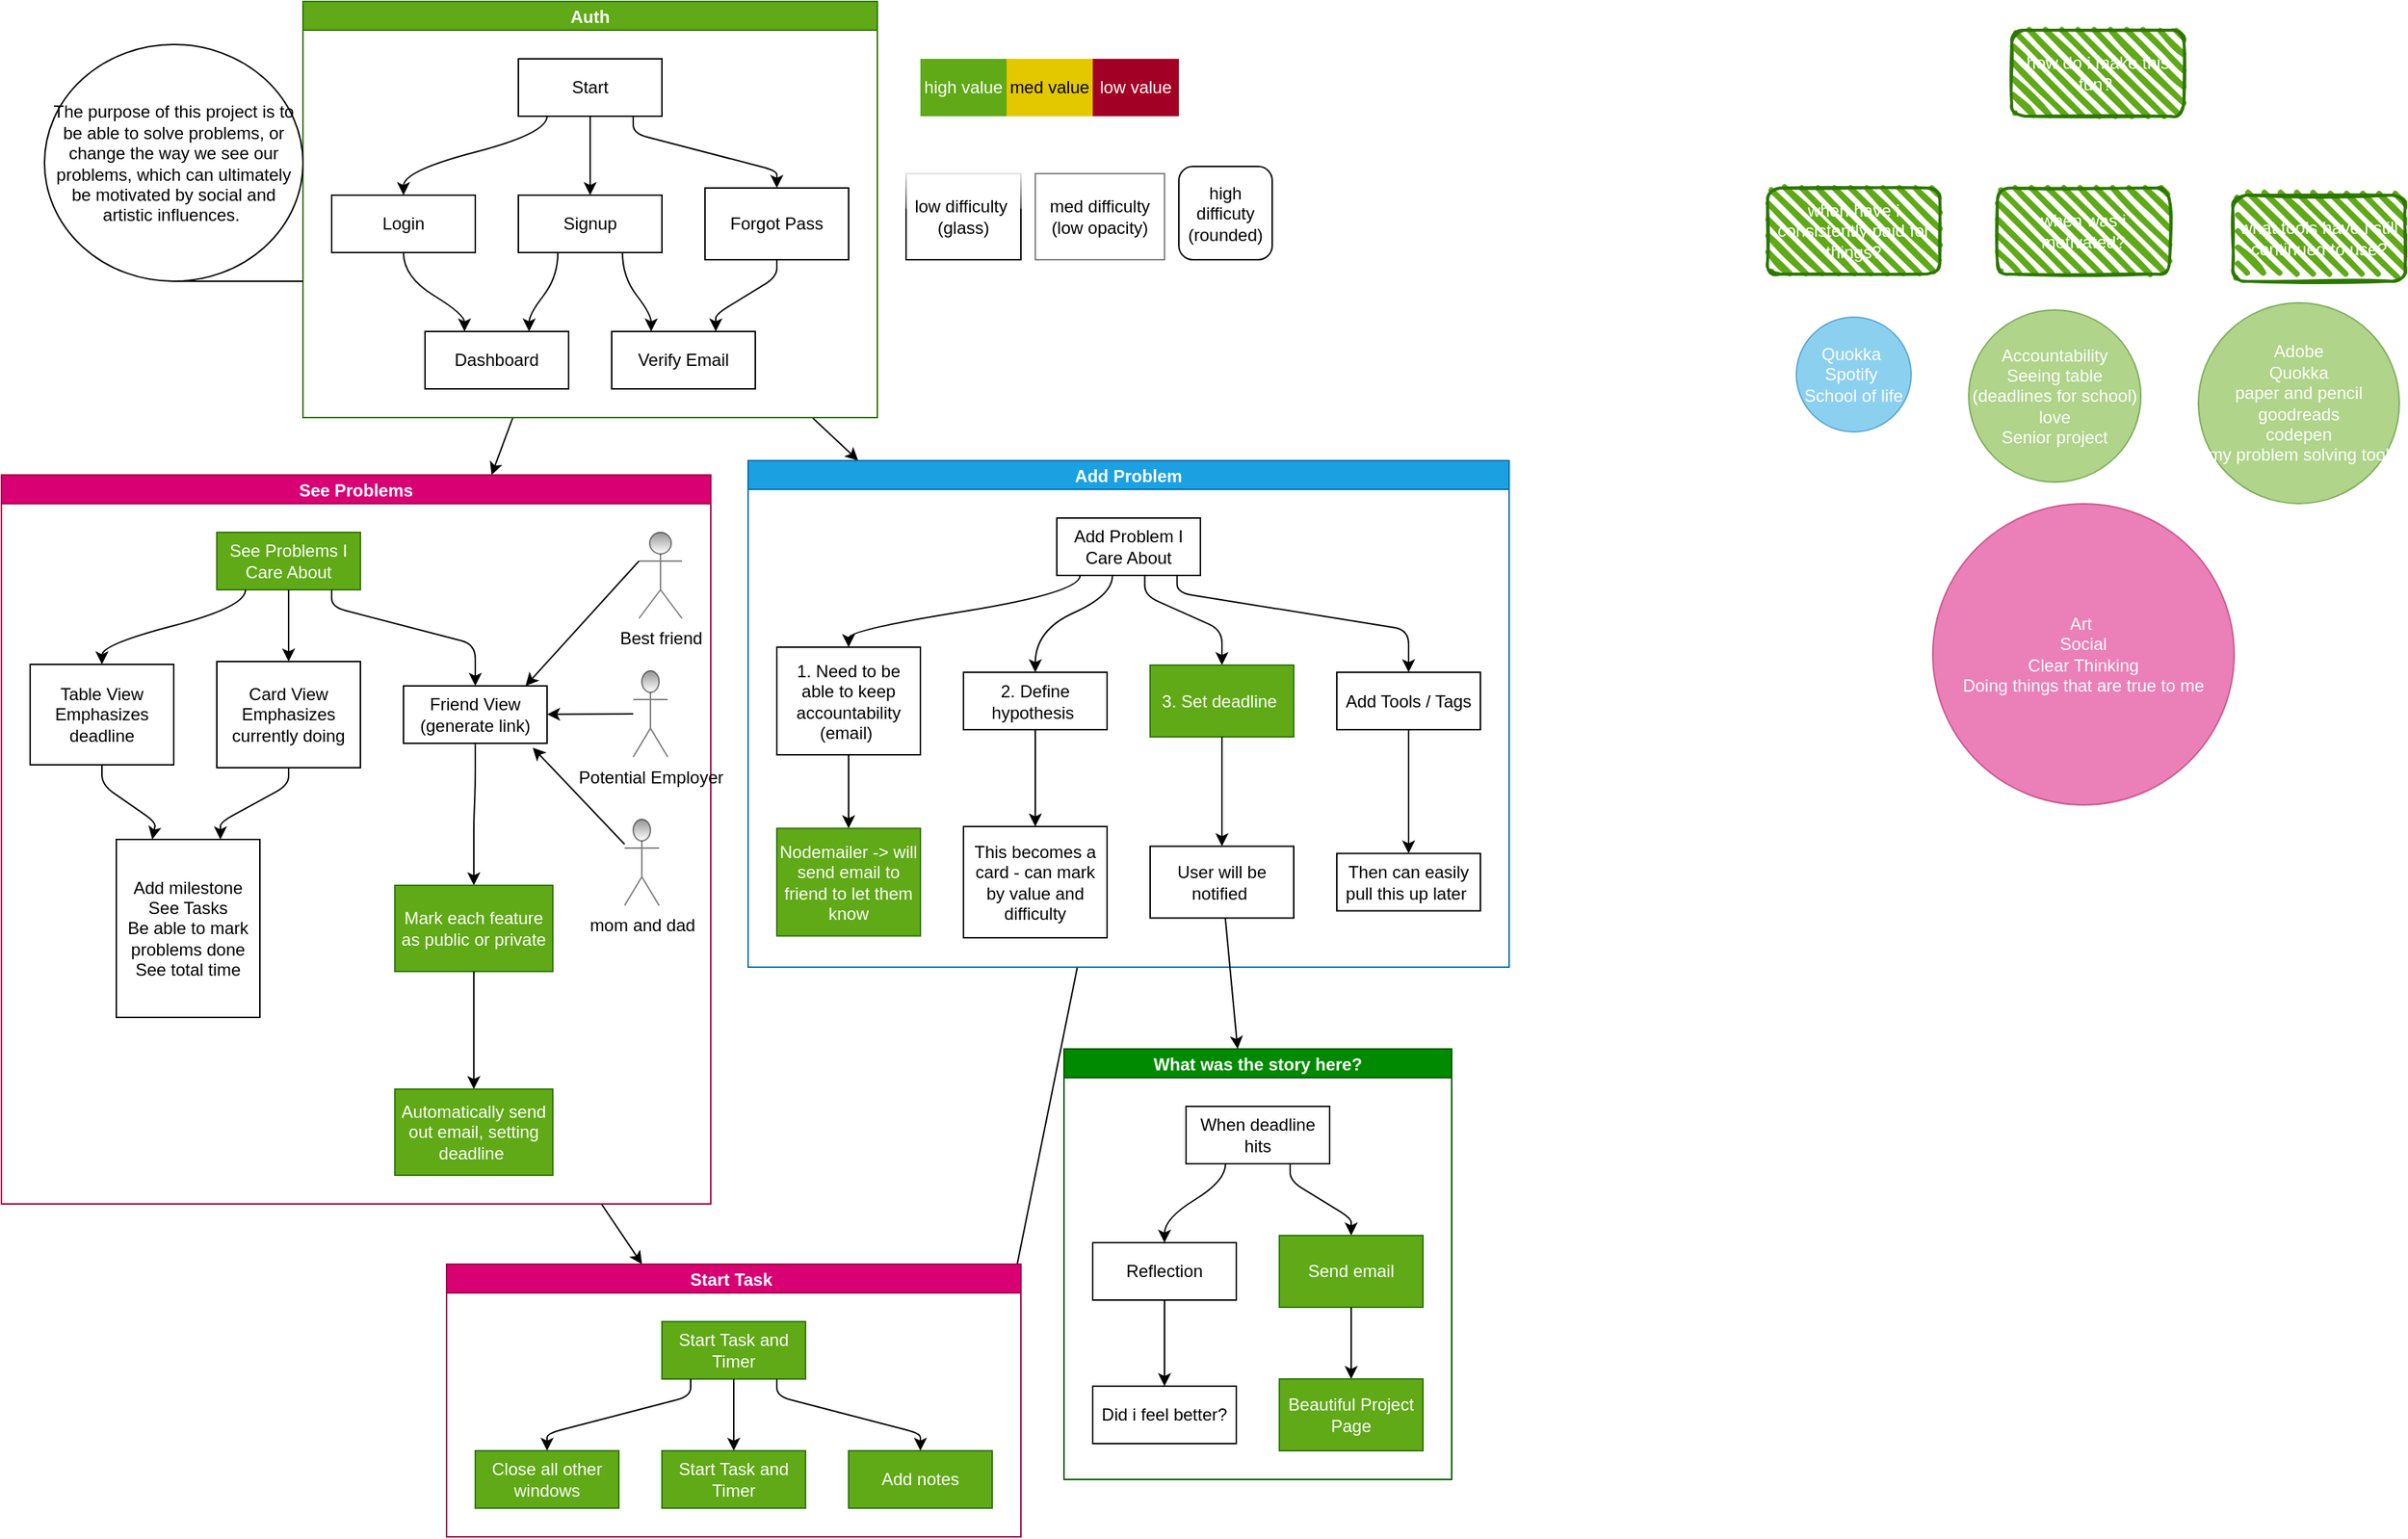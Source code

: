 <mxfile>
    <diagram id="rly2DWLNhIOrozENhonF" name="Page-1">
        <mxGraphModel dx="2204" dy="829" grid="1" gridSize="10" guides="1" tooltips="1" connect="1" arrows="1" fold="1" page="1" pageScale="1" pageWidth="827" pageHeight="1169" math="0" shadow="0">
            <root>
                <mxCell id="0"/>
                <mxCell id="1" parent="0"/>
                <mxCell id="34" value="" style="edgeStyle=none;html=1;" edge="1" parent="1" source="12" target="23">
                    <mxGeometry relative="1" as="geometry"/>
                </mxCell>
                <mxCell id="62" value="" style="edgeStyle=none;html=1;" edge="1" parent="1" source="12" target="48">
                    <mxGeometry relative="1" as="geometry"/>
                </mxCell>
                <mxCell id="12" value="Auth" style="swimlane;startSize=20;horizontal=1;childLayout=flowLayout;flowOrientation=north;resizable=0;interRankCellSpacing=50;containerType=tree;fillColor=#60a917;strokeColor=#2D7600;fontColor=#ffffff;" vertex="1" parent="1">
                    <mxGeometry x="190" y="10" width="400" height="290" as="geometry"/>
                </mxCell>
                <mxCell id="13" value="Start" style="whiteSpace=wrap;html=1;" vertex="1" parent="12">
                    <mxGeometry x="150" y="40" width="100" height="40" as="geometry"/>
                </mxCell>
                <mxCell id="14" value="Login" style="whiteSpace=wrap;html=1;" vertex="1" parent="12">
                    <mxGeometry x="20" y="135" width="100" height="40" as="geometry"/>
                </mxCell>
                <mxCell id="15" value="" style="html=1;curved=1;noEdgeStyle=1;orthogonal=1;" edge="1" parent="12" source="13" target="14">
                    <mxGeometry relative="1" as="geometry">
                        <Array as="points">
                            <mxPoint x="170" y="92"/>
                            <mxPoint x="70" y="118"/>
                        </Array>
                    </mxGeometry>
                </mxCell>
                <mxCell id="16" value="Signup" style="whiteSpace=wrap;html=1;" vertex="1" parent="12">
                    <mxGeometry x="150" y="135" width="100" height="40" as="geometry"/>
                </mxCell>
                <mxCell id="17" value="" style="html=1;curved=1;noEdgeStyle=1;orthogonal=1;" edge="1" parent="12" source="13" target="16">
                    <mxGeometry relative="1" as="geometry">
                        <Array as="points">
                            <mxPoint x="200" y="94"/>
                            <mxPoint x="200" y="118"/>
                        </Array>
                    </mxGeometry>
                </mxCell>
                <mxCell id="18" value="Dashboard" style="whiteSpace=wrap;html=1;" vertex="1" parent="12">
                    <mxGeometry x="85" y="230" width="100" height="40" as="geometry"/>
                </mxCell>
                <mxCell id="19" value="" style="html=1;curved=1;noEdgeStyle=1;orthogonal=1;" edge="1" parent="12" source="14" target="18">
                    <mxGeometry relative="1" as="geometry">
                        <Array as="points">
                            <mxPoint x="70" y="192"/>
                            <mxPoint x="112.5" y="218"/>
                        </Array>
                    </mxGeometry>
                </mxCell>
                <mxCell id="20" value="" style="html=1;curved=1;noEdgeStyle=1;orthogonal=1;" edge="1" parent="12" source="16" target="18">
                    <mxGeometry relative="1" as="geometry">
                        <Array as="points">
                            <mxPoint x="177.5" y="192"/>
                            <mxPoint x="157.5" y="218"/>
                        </Array>
                    </mxGeometry>
                </mxCell>
                <mxCell id="21" value="" style="html=1;curved=1;noEdgeStyle=1;orthogonal=1;" edge="1" target="22" source="16" parent="12">
                    <mxGeometry relative="1" as="geometry">
                        <mxPoint x="447.5" y="660" as="sourcePoint"/>
                        <Array as="points">
                            <mxPoint x="222.5" y="192"/>
                            <mxPoint x="242.5" y="218"/>
                        </Array>
                    </mxGeometry>
                </mxCell>
                <mxCell id="22" value="Verify Email" style="whiteSpace=wrap;html=1;" vertex="1" parent="12">
                    <mxGeometry x="215" y="230" width="100" height="40" as="geometry"/>
                </mxCell>
                <mxCell id="35" value="" style="edgeStyle=none;html=1;noEdgeStyle=1;orthogonal=1;" edge="1" source="13" target="36" parent="12">
                    <mxGeometry relative="1" as="geometry">
                        <Array as="points">
                            <mxPoint x="230" y="92"/>
                            <mxPoint x="330" y="118"/>
                        </Array>
                    </mxGeometry>
                </mxCell>
                <mxCell id="39" style="edgeStyle=none;html=1;noEdgeStyle=1;orthogonal=1;" edge="1" parent="12" source="36" target="22">
                    <mxGeometry relative="1" as="geometry">
                        <Array as="points">
                            <mxPoint x="330" y="192"/>
                            <mxPoint x="287.5" y="218"/>
                        </Array>
                    </mxGeometry>
                </mxCell>
                <mxCell id="36" value="Forgot Pass" style="whiteSpace=wrap;html=1;" vertex="1" parent="12">
                    <mxGeometry x="280" y="130" width="100" height="50" as="geometry"/>
                </mxCell>
                <mxCell id="166" value="" style="edgeStyle=none;html=1;" edge="1" parent="1" source="23" target="145">
                    <mxGeometry relative="1" as="geometry"/>
                </mxCell>
                <mxCell id="23" value="See Problems" style="swimlane;startSize=20;horizontal=1;childLayout=flowLayout;flowOrientation=north;resizable=0;interRankCellSpacing=50;containerType=tree;fillColor=#d80073;strokeColor=#A50040;fontColor=#ffffff;" vertex="1" parent="1">
                    <mxGeometry x="-20" y="340" width="494" height="508" as="geometry"/>
                </mxCell>
                <mxCell id="24" value="See Problems I Care About" style="whiteSpace=wrap;html=1;fillColor=#60a917;strokeColor=#2D7600;fontColor=#ffffff;" vertex="1" parent="23">
                    <mxGeometry x="150" y="40" width="100" height="40" as="geometry"/>
                </mxCell>
                <mxCell id="167" style="edgeStyle=none;html=1;entryX=0.25;entryY=0;entryDx=0;entryDy=0;noEdgeStyle=1;orthogonal=1;" edge="1" parent="23" source="27" target="43">
                    <mxGeometry relative="1" as="geometry">
                        <Array as="points">
                            <mxPoint x="70" y="216"/>
                            <mxPoint x="107.5" y="242"/>
                        </Array>
                    </mxGeometry>
                </mxCell>
                <mxCell id="27" value="Table View&lt;br&gt;Emphasizes deadline" style="whiteSpace=wrap;html=1;" vertex="1" parent="23">
                    <mxGeometry x="20" y="132" width="100" height="70" as="geometry"/>
                </mxCell>
                <mxCell id="28" value="" style="html=1;curved=1;noEdgeStyle=1;orthogonal=1;" edge="1" parent="23" source="24" target="27">
                    <mxGeometry relative="1" as="geometry">
                        <Array as="points">
                            <mxPoint x="170" y="92"/>
                            <mxPoint x="70" y="118"/>
                        </Array>
                    </mxGeometry>
                </mxCell>
                <mxCell id="40" value="" style="edgeStyle=none;html=1;noEdgeStyle=1;orthogonal=1;" edge="1" source="24" target="41" parent="23">
                    <mxGeometry relative="1" as="geometry">
                        <Array as="points">
                            <mxPoint x="200" y="94"/>
                            <mxPoint x="200" y="118"/>
                        </Array>
                    </mxGeometry>
                </mxCell>
                <mxCell id="41" value="Card View&lt;br&gt;Emphasizes currently doing" style="whiteSpace=wrap;html=1;" vertex="1" parent="23">
                    <mxGeometry x="150" y="130" width="100" height="74" as="geometry"/>
                </mxCell>
                <mxCell id="42" value="" style="edgeStyle=none;html=1;noEdgeStyle=1;orthogonal=1;" edge="1" target="43" source="41" parent="23">
                    <mxGeometry relative="1" as="geometry">
                        <mxPoint x="817.5" y="1620" as="sourcePoint"/>
                        <Array as="points">
                            <mxPoint x="200" y="216"/>
                            <mxPoint x="152.5" y="242"/>
                        </Array>
                    </mxGeometry>
                </mxCell>
                <mxCell id="43" value="Add milestone&lt;br&gt;See Tasks&lt;br&gt;Be able to mark problems done&lt;br&gt;See total time" style="whiteSpace=wrap;html=1;" vertex="1" parent="23">
                    <mxGeometry x="80" y="254" width="100" height="124" as="geometry"/>
                </mxCell>
                <mxCell id="118" value="" style="edgeStyle=none;html=1;noEdgeStyle=1;orthogonal=1;" edge="1" source="24" target="119" parent="23">
                    <mxGeometry relative="1" as="geometry">
                        <Array as="points">
                            <mxPoint x="230" y="92"/>
                            <mxPoint x="330" y="118"/>
                        </Array>
                    </mxGeometry>
                </mxCell>
                <mxCell id="119" value="Friend View (generate link)" style="whiteSpace=wrap;html=1;" vertex="1" parent="23">
                    <mxGeometry x="280" y="147" width="100" height="40" as="geometry"/>
                </mxCell>
                <mxCell id="120" value="" style="edgeStyle=none;html=1;noEdgeStyle=1;orthogonal=1;" edge="1" target="121" source="119" parent="23">
                    <mxGeometry relative="1" as="geometry">
                        <mxPoint x="770" y="1380" as="sourcePoint"/>
                        <Array as="points">
                            <mxPoint x="330" y="216"/>
                            <mxPoint x="328.984" y="242"/>
                        </Array>
                    </mxGeometry>
                </mxCell>
                <mxCell id="121" value="Mark each feature as public or private" style="whiteSpace=wrap;html=1;fillColor=#60a917;strokeColor=#2D7600;fontColor=#ffffff;" vertex="1" parent="23">
                    <mxGeometry x="273.984" y="286" width="110" height="60" as="geometry"/>
                </mxCell>
                <mxCell id="128" value="" style="edgeStyle=none;html=1;noEdgeStyle=1;orthogonal=1;" edge="1" target="129" source="121" parent="23">
                    <mxGeometry relative="1" as="geometry">
                        <mxPoint x="735" y="1190" as="sourcePoint"/>
                        <Array as="points">
                            <mxPoint x="328.984" y="390"/>
                            <mxPoint x="328.984" y="416"/>
                        </Array>
                    </mxGeometry>
                </mxCell>
                <mxCell id="129" value="Automatically send out email, setting deadline&amp;nbsp;" style="whiteSpace=wrap;html=1;fillColor=#60a917;strokeColor=#2D7600;fontColor=#ffffff;" vertex="1" parent="23">
                    <mxGeometry x="273.984" y="428" width="110" height="60" as="geometry"/>
                </mxCell>
                <mxCell id="214" value="Best friend" style="shape=umlActor;verticalLabelPosition=bottom;verticalAlign=top;html=1;outlineConnect=0;rounded=0;shadow=0;glass=0;sketch=0;fillColor=#2a2a2a;gradientColor=#ffffff;opacity=50;" vertex="1" parent="23">
                    <mxGeometry x="443.984" y="40" width="30" height="60" as="geometry"/>
                </mxCell>
                <mxCell id="215" style="edgeStyle=none;html=1;exitX=0;exitY=0.333;exitDx=0;exitDy=0;exitPerimeter=0;entryX=0.85;entryY=0;entryDx=0;entryDy=0;entryPerimeter=0;" edge="1" parent="23" source="214" target="119">
                    <mxGeometry relative="1" as="geometry">
                        <mxPoint x="410" y="120" as="targetPoint"/>
                    </mxGeometry>
                </mxCell>
                <mxCell id="105" value="" style="edgeStyle=none;html=1;entryX=0.985;entryY=0.089;entryDx=0;entryDy=0;entryPerimeter=0;" edge="1" parent="1" source="48" target="145">
                    <mxGeometry relative="1" as="geometry"/>
                </mxCell>
                <mxCell id="48" value="Add Problem" style="swimlane;startSize=20;horizontal=1;childLayout=flowLayout;flowOrientation=north;resizable=0;interRankCellSpacing=50;containerType=tree;fillColor=#1ba1e2;strokeColor=#006EAF;fontColor=#ffffff;" vertex="1" parent="1">
                    <mxGeometry x="500" y="330" width="530" height="353" as="geometry"/>
                </mxCell>
                <mxCell id="49" value="Add Problem I Care About" style="whiteSpace=wrap;html=1;" vertex="1" parent="48">
                    <mxGeometry x="215" y="40" width="100" height="40" as="geometry"/>
                </mxCell>
                <mxCell id="50" value="1. Need to be able to keep accountability (email)&amp;nbsp;" style="whiteSpace=wrap;html=1;" vertex="1" parent="48">
                    <mxGeometry x="20" y="130" width="100" height="75" as="geometry"/>
                </mxCell>
                <mxCell id="51" value="" style="html=1;curved=1;noEdgeStyle=1;orthogonal=1;" edge="1" parent="48" source="49" target="50">
                    <mxGeometry relative="1" as="geometry">
                        <Array as="points">
                            <mxPoint x="231.25" y="92"/>
                            <mxPoint x="70" y="118"/>
                        </Array>
                    </mxGeometry>
                </mxCell>
                <mxCell id="52" value="2. Define hypothesis&amp;nbsp;" style="whiteSpace=wrap;html=1;" vertex="1" parent="48">
                    <mxGeometry x="150" y="147.5" width="100" height="40" as="geometry"/>
                </mxCell>
                <mxCell id="53" value="" style="html=1;curved=1;noEdgeStyle=1;orthogonal=1;" edge="1" parent="48" source="49" target="52">
                    <mxGeometry relative="1" as="geometry">
                        <Array as="points">
                            <mxPoint x="253.75" y="94"/>
                            <mxPoint x="200" y="118"/>
                        </Array>
                    </mxGeometry>
                </mxCell>
                <mxCell id="59" value="" style="edgeStyle=none;html=1;noEdgeStyle=1;orthogonal=1;" edge="1" parent="48" source="49" target="61">
                    <mxGeometry relative="1" as="geometry">
                        <Array as="points">
                            <mxPoint x="276.25" y="94"/>
                            <mxPoint x="330" y="118"/>
                        </Array>
                    </mxGeometry>
                </mxCell>
                <mxCell id="61" value="3. Set deadline&amp;nbsp;" style="whiteSpace=wrap;html=1;rounded=0;glass=0;fillColor=#60a917;strokeColor=#2D7600;fontColor=#ffffff;" vertex="1" parent="48">
                    <mxGeometry x="280" y="142.5" width="100" height="50" as="geometry"/>
                </mxCell>
                <mxCell id="63" value="" style="edgeStyle=none;html=1;noEdgeStyle=1;orthogonal=1;" edge="1" target="64" source="61" parent="48">
                    <mxGeometry relative="1" as="geometry">
                        <mxPoint x="2000" y="3215" as="sourcePoint"/>
                        <Array as="points">
                            <mxPoint x="330" y="217"/>
                            <mxPoint x="330" y="243"/>
                        </Array>
                    </mxGeometry>
                </mxCell>
                <mxCell id="64" value="User will be notified&amp;nbsp;" style="whiteSpace=wrap;html=1;" vertex="1" parent="48">
                    <mxGeometry x="280" y="268.75" width="100" height="50" as="geometry"/>
                </mxCell>
                <mxCell id="65" value="" style="html=1;curved=1;noEdgeStyle=1;orthogonal=1;" edge="1" target="66" source="52" parent="48">
                    <mxGeometry relative="1" as="geometry">
                        <mxPoint x="1950" y="3175" as="sourcePoint"/>
                        <Array as="points">
                            <mxPoint x="200" y="217"/>
                            <mxPoint x="200" y="243"/>
                        </Array>
                    </mxGeometry>
                </mxCell>
                <mxCell id="66" value="This becomes a card - can mark by value and difficulty" style="whiteSpace=wrap;html=1;" vertex="1" parent="48">
                    <mxGeometry x="150" y="255" width="100" height="77.5" as="geometry"/>
                </mxCell>
                <mxCell id="67" value="" style="html=1;curved=1;noEdgeStyle=1;orthogonal=1;" edge="1" target="68" source="50" parent="48">
                    <mxGeometry relative="1" as="geometry">
                        <mxPoint x="1900" y="3135" as="sourcePoint"/>
                        <Array as="points">
                            <mxPoint x="70" y="217"/>
                            <mxPoint x="70" y="243"/>
                        </Array>
                    </mxGeometry>
                </mxCell>
                <mxCell id="68" value="Nodemailer -&amp;gt; will send email to friend to let them know" style="whiteSpace=wrap;html=1;fillColor=#60a917;strokeColor=#2D7600;fontColor=#ffffff;" vertex="1" parent="48">
                    <mxGeometry x="20" y="256.25" width="100" height="75" as="geometry"/>
                </mxCell>
                <mxCell id="168" value="" style="edgeStyle=none;html=1;noEdgeStyle=1;orthogonal=1;" edge="1" source="49" target="169" parent="48">
                    <mxGeometry relative="1" as="geometry">
                        <Array as="points">
                            <mxPoint x="298.75" y="92"/>
                            <mxPoint x="460" y="118"/>
                        </Array>
                    </mxGeometry>
                </mxCell>
                <mxCell id="169" value="Add Tools / Tags" style="whiteSpace=wrap;html=1;" vertex="1" parent="48">
                    <mxGeometry x="410" y="147.5" width="100" height="40" as="geometry"/>
                </mxCell>
                <mxCell id="170" value="" style="edgeStyle=none;html=1;noEdgeStyle=1;orthogonal=1;" edge="1" target="171" source="169" parent="48">
                    <mxGeometry relative="1" as="geometry">
                        <mxPoint x="1378.75" y="1330" as="sourcePoint"/>
                        <Array as="points">
                            <mxPoint x="460" y="217"/>
                            <mxPoint x="460" y="243"/>
                        </Array>
                    </mxGeometry>
                </mxCell>
                <mxCell id="171" value="Then can easily pull this up later&amp;nbsp;" style="whiteSpace=wrap;html=1;" vertex="1" parent="48">
                    <mxGeometry x="410" y="273.75" width="100" height="40" as="geometry"/>
                </mxCell>
                <mxCell id="84" value="high value" style="shape=partialRectangle;html=1;whiteSpace=wrap;connectable=0;fillColor=#60a917;top=0;left=0;bottom=0;right=0;overflow=hidden;pointerEvents=1;strokeColor=#2D7600;fontColor=#ffffff;" vertex="1" parent="1">
                    <mxGeometry x="620" y="50" width="60" height="40" as="geometry"/>
                </mxCell>
                <mxCell id="85" value="med value" style="shape=partialRectangle;html=1;whiteSpace=wrap;connectable=0;fillColor=#e3c800;top=0;left=0;bottom=0;right=0;overflow=hidden;pointerEvents=1;strokeColor=#B09500;fontColor=#000000;" vertex="1" parent="1">
                    <mxGeometry x="680" y="50" width="60" height="40" as="geometry"/>
                </mxCell>
                <mxCell id="86" value="low value" style="shape=partialRectangle;html=1;whiteSpace=wrap;connectable=0;fillColor=#a20025;top=0;left=0;bottom=0;right=0;overflow=hidden;pointerEvents=1;strokeColor=#6F0000;fontColor=#ffffff;" vertex="1" parent="1">
                    <mxGeometry x="740" y="50" width="60" height="40" as="geometry"/>
                </mxCell>
                <mxCell id="89" value="high difficuty&lt;br&gt;(rounded)" style="whiteSpace=wrap;html=1;aspect=fixed;fillColor=none;gradientColor=#ffffff;rounded=1;" vertex="1" parent="1">
                    <mxGeometry x="800" y="125" width="65" height="65" as="geometry"/>
                </mxCell>
                <mxCell id="90" value="The purpose of this project is to be able to solve problems, or change the way we see our problems, which can ultimately be motivated by social and artistic influences.&amp;nbsp;" style="shape=tapeData;whiteSpace=wrap;html=1;perimeter=ellipsePerimeter;fillColor=none;gradientColor=#ffffff;" vertex="1" parent="1">
                    <mxGeometry x="10" y="40" width="180" height="165" as="geometry"/>
                </mxCell>
                <mxCell id="91" value="What was the story here?" style="swimlane;startSize=20;horizontal=1;childLayout=flowLayout;flowOrientation=north;resizable=0;interRankCellSpacing=50;containerType=tree;fillColor=#008a00;strokeColor=#005700;fontColor=#ffffff;" vertex="1" parent="1">
                    <mxGeometry x="720" y="740" width="270" height="300" as="geometry"/>
                </mxCell>
                <mxCell id="92" value="When deadline hits" style="whiteSpace=wrap;html=1;" vertex="1" parent="91">
                    <mxGeometry x="85" y="40" width="100" height="40" as="geometry"/>
                </mxCell>
                <mxCell id="95" value="Reflection" style="whiteSpace=wrap;html=1;" vertex="1" parent="91">
                    <mxGeometry x="20" y="135" width="100" height="40" as="geometry"/>
                </mxCell>
                <mxCell id="96" value="" style="html=1;curved=1;noEdgeStyle=1;orthogonal=1;" edge="1" parent="91" source="92" target="95">
                    <mxGeometry relative="1" as="geometry">
                        <Array as="points">
                            <mxPoint x="112.5" y="92"/>
                            <mxPoint x="70" y="118"/>
                        </Array>
                    </mxGeometry>
                </mxCell>
                <mxCell id="97" value="" style="edgeStyle=none;html=1;noEdgeStyle=1;orthogonal=1;" edge="1" parent="91" source="92" target="98">
                    <mxGeometry relative="1" as="geometry">
                        <Array as="points">
                            <mxPoint x="157.5" y="92"/>
                            <mxPoint x="200" y="118"/>
                        </Array>
                    </mxGeometry>
                </mxCell>
                <mxCell id="98" value="Send email" style="whiteSpace=wrap;html=1;fillColor=#60a917;strokeColor=#2D7600;fontColor=#ffffff;" vertex="1" parent="91">
                    <mxGeometry x="150" y="130" width="100" height="50" as="geometry"/>
                </mxCell>
                <mxCell id="99" value="" style="edgeStyle=none;html=1;noEdgeStyle=1;orthogonal=1;" edge="1" parent="91" source="98" target="100">
                    <mxGeometry relative="1" as="geometry">
                        <mxPoint x="1060" y="1335" as="sourcePoint"/>
                        <Array as="points">
                            <mxPoint x="200" y="192"/>
                            <mxPoint x="200" y="218"/>
                        </Array>
                    </mxGeometry>
                </mxCell>
                <mxCell id="100" value="Beautiful Project Page" style="whiteSpace=wrap;html=1;fillColor=#60a917;strokeColor=#2D7600;fontColor=#ffffff;" vertex="1" parent="91">
                    <mxGeometry x="150" y="230" width="100" height="50" as="geometry"/>
                </mxCell>
                <mxCell id="212" value="" style="html=1;curved=1;noEdgeStyle=1;orthogonal=1;" edge="1" target="213" source="95" parent="91">
                    <mxGeometry relative="1" as="geometry">
                        <mxPoint x="852.5" y="860" as="sourcePoint"/>
                        <Array as="points">
                            <mxPoint x="70" y="192"/>
                            <mxPoint x="70" y="218"/>
                        </Array>
                    </mxGeometry>
                </mxCell>
                <mxCell id="213" value="Did i feel better?" style="whiteSpace=wrap;html=1;" vertex="1" parent="91">
                    <mxGeometry x="20" y="235" width="100" height="40" as="geometry"/>
                </mxCell>
                <mxCell id="126" value="low difficulty&amp;nbsp;&lt;br&gt;(glass)" style="rounded=0;whiteSpace=wrap;html=1;glass=1;gradientColor=#ffffff;" vertex="1" parent="1">
                    <mxGeometry x="610" y="130" width="80" height="60" as="geometry"/>
                </mxCell>
                <mxCell id="127" value="med difficulty (low opacity)" style="rounded=0;whiteSpace=wrap;html=1;glass=0;gradientColor=#ffffff;shadow=0;sketch=0;opacity=50;" vertex="1" parent="1">
                    <mxGeometry x="700" y="130" width="90" height="60" as="geometry"/>
                </mxCell>
                <mxCell id="145" value="Start Task " style="swimlane;startSize=20;horizontal=1;childLayout=flowLayout;flowOrientation=north;resizable=0;interRankCellSpacing=50;containerType=tree;fillColor=#d80073;strokeColor=#A50040;fontColor=#ffffff;" vertex="1" parent="1">
                    <mxGeometry x="290" y="890" width="400" height="190" as="geometry"/>
                </mxCell>
                <mxCell id="146" value="Start Task and Timer" style="whiteSpace=wrap;html=1;fillColor=#60a917;strokeColor=#2D7600;fontColor=#ffffff;" vertex="1" parent="145">
                    <mxGeometry x="150" y="40" width="100" height="40" as="geometry"/>
                </mxCell>
                <mxCell id="172" value="" style="edgeStyle=none;html=1;noEdgeStyle=1;orthogonal=1;" edge="1" source="146" target="173" parent="145">
                    <mxGeometry relative="1" as="geometry">
                        <Array as="points">
                            <mxPoint x="170" y="92"/>
                            <mxPoint x="70" y="118"/>
                        </Array>
                    </mxGeometry>
                </mxCell>
                <mxCell id="173" value="Close all other windows" style="whiteSpace=wrap;html=1;fillColor=#60a917;strokeColor=#2D7600;fontColor=#ffffff;" vertex="1" parent="145">
                    <mxGeometry x="20" y="130" width="100" height="40" as="geometry"/>
                </mxCell>
                <mxCell id="174" value="" style="edgeStyle=none;html=1;noEdgeStyle=1;orthogonal=1;" edge="1" source="146" target="175" parent="145">
                    <mxGeometry relative="1" as="geometry">
                        <Array as="points">
                            <mxPoint x="200" y="94"/>
                            <mxPoint x="200" y="118"/>
                        </Array>
                    </mxGeometry>
                </mxCell>
                <mxCell id="175" value="Start Task and Timer" style="whiteSpace=wrap;html=1;fillColor=#60a917;strokeColor=#2D7600;fontColor=#ffffff;" vertex="1" parent="145">
                    <mxGeometry x="150" y="130" width="100" height="40" as="geometry"/>
                </mxCell>
                <mxCell id="188" value="" style="edgeStyle=none;html=1;noEdgeStyle=1;orthogonal=1;" edge="1" source="146" target="189" parent="145">
                    <mxGeometry relative="1" as="geometry">
                        <Array as="points">
                            <mxPoint x="230" y="92"/>
                            <mxPoint x="330" y="118"/>
                        </Array>
                    </mxGeometry>
                </mxCell>
                <mxCell id="189" value="Add notes" style="whiteSpace=wrap;html=1;fillColor=#60a917;strokeColor=#2D7600;fontColor=#ffffff;" vertex="1" parent="145">
                    <mxGeometry x="280" y="130" width="100" height="40" as="geometry"/>
                </mxCell>
                <mxCell id="106" value="how do i make this fun?&amp;nbsp;" style="rounded=1;whiteSpace=wrap;html=1;strokeWidth=2;fillWeight=4;hachureGap=8;hachureAngle=45;fillColor=#60a917;sketch=1;strokeColor=#2D7600;fontColor=#ffffff;" vertex="1" parent="1">
                    <mxGeometry x="1380" y="30" width="120" height="60" as="geometry"/>
                </mxCell>
                <mxCell id="140" value="what tools have i still continued to use?" style="rounded=1;whiteSpace=wrap;html=1;strokeWidth=2;fillWeight=4;hachureGap=8;hachureAngle=45;fillColor=#60a917;sketch=1;strokeColor=#2D7600;fontColor=#ffffff;" vertex="1" parent="1">
                    <mxGeometry x="1534" y="145" width="120" height="60" as="geometry"/>
                </mxCell>
                <mxCell id="110" value="when was i motivated?" style="rounded=1;whiteSpace=wrap;html=1;strokeWidth=2;fillWeight=4;hachureGap=8;hachureAngle=45;fillColor=#60a917;sketch=1;strokeColor=#2D7600;fontColor=#ffffff;" vertex="1" parent="1">
                    <mxGeometry x="1370" y="140" width="120" height="60" as="geometry"/>
                </mxCell>
                <mxCell id="143" value="Adobe&lt;br&gt;Quokka&lt;br&gt;paper and pencil&lt;br&gt;goodreads&lt;br&gt;codepen&lt;br&gt;my problem solving tool" style="ellipse;whiteSpace=wrap;html=1;aspect=fixed;rounded=0;shadow=0;glass=0;sketch=0;opacity=50;fillColor=#60a917;strokeColor=#2D7600;fontColor=#ffffff;" vertex="1" parent="1">
                    <mxGeometry x="1510" y="220" width="140" height="140" as="geometry"/>
                </mxCell>
                <mxCell id="132" value="Accountability&lt;br&gt;Seeing table (deadlines for school)&lt;br&gt;love&lt;br&gt;Senior project" style="ellipse;whiteSpace=wrap;html=1;aspect=fixed;rounded=0;shadow=0;glass=0;sketch=0;opacity=50;fillColor=#60a917;strokeColor=#2D7600;fontColor=#ffffff;" vertex="1" parent="1">
                    <mxGeometry x="1350" y="225" width="120" height="120" as="geometry"/>
                </mxCell>
                <mxCell id="108" value="when have i consistently paid for things?" style="rounded=1;whiteSpace=wrap;html=1;strokeWidth=2;fillWeight=4;hachureGap=8;hachureAngle=45;fillColor=#60a917;sketch=1;strokeColor=#2D7600;fontColor=#ffffff;" vertex="1" parent="1">
                    <mxGeometry x="1210" y="140" width="120" height="60" as="geometry"/>
                </mxCell>
                <mxCell id="130" value="Quokka&amp;nbsp;&lt;br&gt;Spotify&amp;nbsp;&lt;br&gt;School of life" style="ellipse;whiteSpace=wrap;html=1;aspect=fixed;rounded=0;shadow=0;glass=0;sketch=0;opacity=50;fillColor=#1ba1e2;strokeColor=#006EAF;fontColor=#ffffff;" vertex="1" parent="1">
                    <mxGeometry x="1230" y="230" width="80" height="80" as="geometry"/>
                </mxCell>
                <mxCell id="177" value="Art&amp;nbsp;&lt;br&gt;Social&lt;br&gt;Clear Thinking&lt;br&gt;Doing things that are true to me" style="ellipse;whiteSpace=wrap;html=1;aspect=fixed;rounded=0;shadow=0;glass=0;sketch=0;opacity=50;fillColor=#d80073;strokeColor=#A50040;fontColor=#ffffff;" vertex="1" parent="1">
                    <mxGeometry x="1325" y="360" width="210" height="210" as="geometry"/>
                </mxCell>
                <mxCell id="187" style="edgeStyle=none;html=1;" edge="1" parent="1" source="64" target="91">
                    <mxGeometry relative="1" as="geometry">
                        <mxPoint x="1010" y="680" as="targetPoint"/>
                    </mxGeometry>
                </mxCell>
                <mxCell id="219" value="" style="edgeStyle=none;html=1;" edge="1" parent="1" source="216" target="119">
                    <mxGeometry relative="1" as="geometry"/>
                </mxCell>
                <mxCell id="216" value="Potential Employer" style="shape=umlActor;verticalLabelPosition=bottom;verticalAlign=top;html=1;outlineConnect=0;rounded=0;shadow=0;glass=0;sketch=0;fillColor=#2a2a2a;gradientColor=#ffffff;opacity=50;" vertex="1" parent="1">
                    <mxGeometry x="420" y="476.5" width="24" height="60" as="geometry"/>
                </mxCell>
                <mxCell id="221" style="edgeStyle=none;html=1;" edge="1" parent="1" source="220">
                    <mxGeometry relative="1" as="geometry">
                        <mxPoint x="350" y="530" as="targetPoint"/>
                    </mxGeometry>
                </mxCell>
                <mxCell id="220" value="mom and dad" style="shape=umlActor;verticalLabelPosition=bottom;verticalAlign=top;html=1;outlineConnect=0;rounded=0;shadow=0;glass=0;sketch=0;fillColor=#2a2a2a;gradientColor=#ffffff;opacity=50;" vertex="1" parent="1">
                    <mxGeometry x="414" y="580" width="24" height="60" as="geometry"/>
                </mxCell>
            </root>
        </mxGraphModel>
    </diagram>
</mxfile>